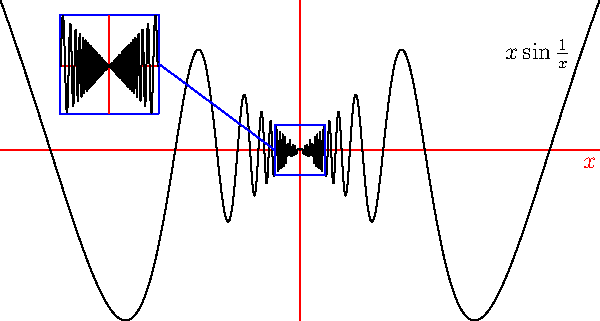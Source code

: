 import graph;
size(300,0);

real f(real x) {return (x != 0.0) ? x * sin(1.0 / x) : 0.0;}
pair F(real x) {return (x,f(x));}

xaxis("$x$",red);
yaxis(red);
draw(graph(f,-1.2/pi,1.2/pi,1000));
pair z=(0.1/pi,0.1/pi);
draw(box(-z,z),blue);
label("$x\sin\frac{1}{x}$",F(1.1/pi),NW);

picture pic;
size(pic,50,IgnoreAspect);
xaxis(pic,red);
yaxis(pic,red);
draw(pic,graph(pic,f,-0.1/pi,0.1/pi,1000));
frame F=bbox(pic,blue);

add(new void(frame f, transform t) {
    frame G=shift(point(f,N+0.85W))*align(F,10SE);
    add(f,G);
    draw(f,point(G,E)--t*(-z.x,0),blue);
  });

